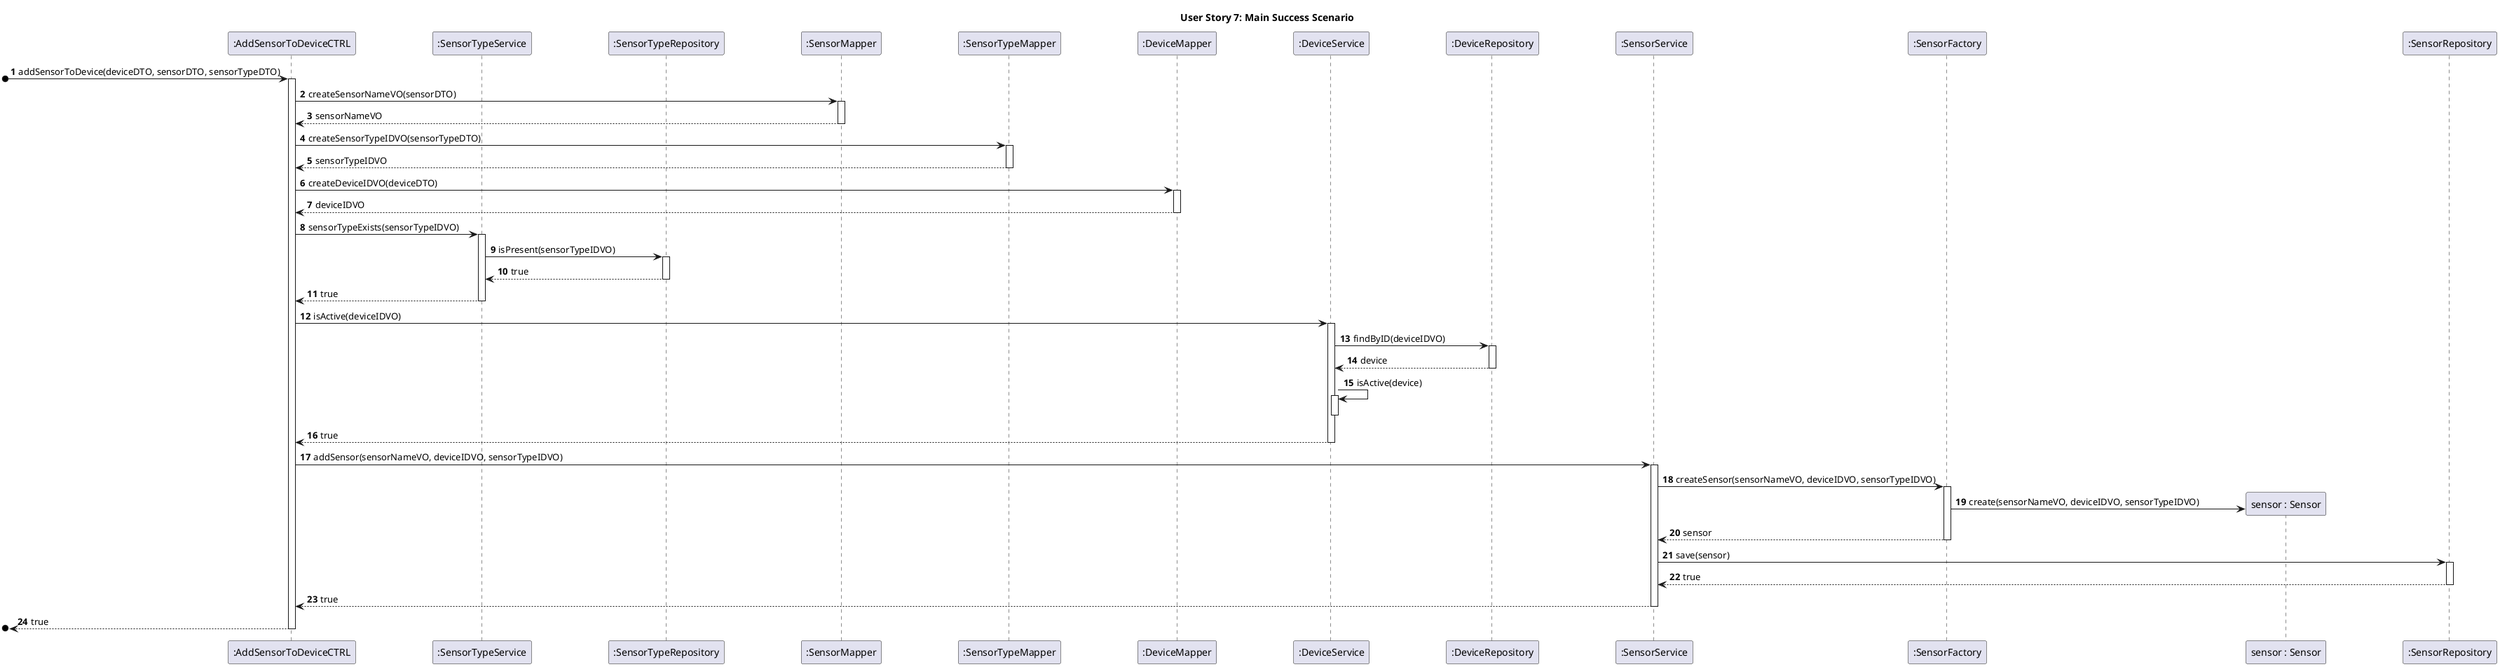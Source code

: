 @startuml
skinparam ParticipantPadding 50
    title User Story 7: Main Success Scenario
    autonumber

participant ":AddSensorToDeviceCTRL" as C
participant ":SensorTypeService" as STS
participant ":SensorTypeRepository" as STR
participant ":SensorMapper" as SM
participant ":SensorTypeMapper" as STM
participant ":DeviceMapper" as DM
participant ":DeviceService" as DS
participant ":DeviceRepository" as DR
participant ":SensorService" as SS
participant ":SensorFactory" as SF
participant "sensor : Sensor" as S
participant ":SensorRepository" as SR

[o-> C : addSensorToDevice(deviceDTO, sensorDTO, sensorTypeDTO)
activate C
C -> SM : createSensorNameVO(sensorDTO)
activate SM
SM --> C : sensorNameVO
deactivate SM
C -> STM : createSensorTypeIDVO(sensorTypeDTO)
activate STM
STM --> C : sensorTypeIDVO
deactivate STM
C -> DM : createDeviceIDVO(deviceDTO)
activate DM
DM --> C : deviceIDVO
deactivate DM
C -> STS : sensorTypeExists(sensorTypeIDVO)
activate STS
STS -> STR : isPresent(sensorTypeIDVO)
activate STR
STR --> STS : true
deactivate STR
STS --> C : true
deactivate STS
C -> DS : isActive(deviceIDVO)
activate DS
DS -> DR : findByID(deviceIDVO)
activate DR
DR --> DS : device
deactivate DR
DS -> DS : isActive(device)
activate DS
deactivate DS
DS --> C : true
deactivate DS
deactivate STS
deactivate STM
C -> SS : addSensor(sensorNameVO, deviceIDVO, sensorTypeIDVO)
activate SS
SS -> SF : createSensor(sensorNameVO, deviceIDVO, sensorTypeIDVO)
activate SF
SF -> S** : create(sensorNameVO, deviceIDVO, sensorTypeIDVO)
SF --> SS : sensor
deactivate SF
SS -> SR : save(sensor)
activate SR
SR --> SS : true
deactivate SR
SS --> C : true
deactivate SS
[o<-- C : true
deactivate C
@enduml